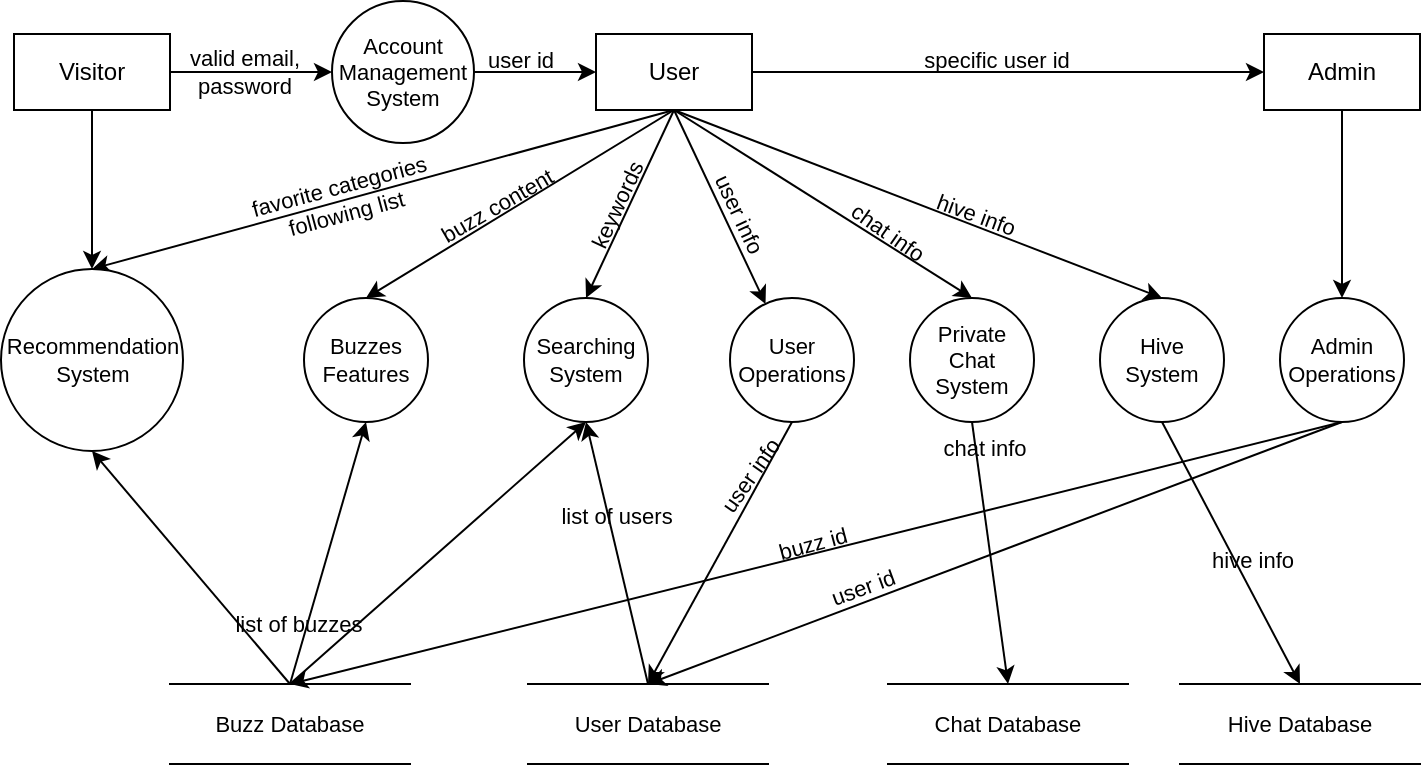 <mxfile version="20.8.23" type="github"><diagram name="Page-1" id="-Ph6xiF0ZbrE1bd3oqNA"><mxGraphModel dx="970" dy="507" grid="0" gridSize="10" guides="1" tooltips="1" connect="1" arrows="1" fold="1" page="1" pageScale="1" pageWidth="827" pageHeight="1169" math="0" shadow="0"><root><mxCell id="0"/><mxCell id="1" parent="0"/><mxCell id="ctB9-53p0NZDd5CP9d01-107" style="edgeStyle=orthogonalEdgeStyle;rounded=0;orthogonalLoop=1;jettySize=auto;html=1;exitX=1;exitY=0.5;exitDx=0;exitDy=0;entryX=0;entryY=0.5;entryDx=0;entryDy=0;fontSize=11;" edge="1" parent="1" source="ctB9-53p0NZDd5CP9d01-109" target="ctB9-53p0NZDd5CP9d01-118"><mxGeometry relative="1" as="geometry"/></mxCell><mxCell id="ctB9-53p0NZDd5CP9d01-141" style="edgeStyle=none;rounded=0;orthogonalLoop=1;jettySize=auto;html=1;exitX=0.5;exitY=1;exitDx=0;exitDy=0;fontSize=11;entryX=0.5;entryY=0;entryDx=0;entryDy=0;" edge="1" parent="1" source="ctB9-53p0NZDd5CP9d01-109" target="ctB9-53p0NZDd5CP9d01-139"><mxGeometry relative="1" as="geometry"><mxPoint x="191" y="199.857" as="targetPoint"/></mxGeometry></mxCell><mxCell id="ctB9-53p0NZDd5CP9d01-109" value="Visitor" style="rounded=0;whiteSpace=wrap;html=1;" vertex="1" parent="1"><mxGeometry x="48" y="120" width="78" height="38" as="geometry"/></mxCell><mxCell id="ctB9-53p0NZDd5CP9d01-132" style="edgeStyle=orthogonalEdgeStyle;rounded=0;orthogonalLoop=1;jettySize=auto;html=1;exitX=1;exitY=0.5;exitDx=0;exitDy=0;entryX=0;entryY=0.5;entryDx=0;entryDy=0;fontSize=11;" edge="1" parent="1" source="ctB9-53p0NZDd5CP9d01-116" target="ctB9-53p0NZDd5CP9d01-122"><mxGeometry relative="1" as="geometry"/></mxCell><mxCell id="ctB9-53p0NZDd5CP9d01-137" value="" style="edgeStyle=none;rounded=0;orthogonalLoop=1;jettySize=auto;html=1;fontSize=11;exitX=0.5;exitY=1;exitDx=0;exitDy=0;" edge="1" parent="1" source="ctB9-53p0NZDd5CP9d01-116" target="ctB9-53p0NZDd5CP9d01-135"><mxGeometry relative="1" as="geometry"/></mxCell><mxCell id="ctB9-53p0NZDd5CP9d01-140" style="edgeStyle=none;rounded=0;orthogonalLoop=1;jettySize=auto;html=1;exitX=0.5;exitY=1;exitDx=0;exitDy=0;entryX=0.5;entryY=0;entryDx=0;entryDy=0;fontSize=11;" edge="1" parent="1" source="ctB9-53p0NZDd5CP9d01-116" target="ctB9-53p0NZDd5CP9d01-139"><mxGeometry relative="1" as="geometry"/></mxCell><mxCell id="ctB9-53p0NZDd5CP9d01-143" style="edgeStyle=none;rounded=0;orthogonalLoop=1;jettySize=auto;html=1;exitX=0.5;exitY=1;exitDx=0;exitDy=0;entryX=0.5;entryY=0;entryDx=0;entryDy=0;fontSize=11;" edge="1" parent="1" source="ctB9-53p0NZDd5CP9d01-116" target="ctB9-53p0NZDd5CP9d01-142"><mxGeometry relative="1" as="geometry"/></mxCell><mxCell id="ctB9-53p0NZDd5CP9d01-150" style="edgeStyle=none;rounded=0;orthogonalLoop=1;jettySize=auto;html=1;exitX=0.5;exitY=1;exitDx=0;exitDy=0;entryX=0.5;entryY=0;entryDx=0;entryDy=0;fontSize=11;" edge="1" parent="1" source="ctB9-53p0NZDd5CP9d01-116" target="ctB9-53p0NZDd5CP9d01-149"><mxGeometry relative="1" as="geometry"/></mxCell><mxCell id="ctB9-53p0NZDd5CP9d01-155" style="edgeStyle=none;rounded=0;orthogonalLoop=1;jettySize=auto;html=1;exitX=0.5;exitY=1;exitDx=0;exitDy=0;entryX=0.5;entryY=0;entryDx=0;entryDy=0;fontSize=11;" edge="1" parent="1" source="ctB9-53p0NZDd5CP9d01-116" target="ctB9-53p0NZDd5CP9d01-154"><mxGeometry relative="1" as="geometry"/></mxCell><mxCell id="ctB9-53p0NZDd5CP9d01-159" style="edgeStyle=none;rounded=0;orthogonalLoop=1;jettySize=auto;html=1;exitX=0.5;exitY=1;exitDx=0;exitDy=0;entryX=0.5;entryY=0;entryDx=0;entryDy=0;fontSize=11;" edge="1" parent="1" source="ctB9-53p0NZDd5CP9d01-116" target="ctB9-53p0NZDd5CP9d01-158"><mxGeometry relative="1" as="geometry"/></mxCell><mxCell id="ctB9-53p0NZDd5CP9d01-116" value="User" style="rounded=0;whiteSpace=wrap;html=1;" vertex="1" parent="1"><mxGeometry x="339" y="120" width="78" height="38" as="geometry"/></mxCell><mxCell id="ctB9-53p0NZDd5CP9d01-117" value="" style="edgeStyle=orthogonalEdgeStyle;rounded=0;orthogonalLoop=1;jettySize=auto;html=1;fontSize=11;" edge="1" parent="1" source="ctB9-53p0NZDd5CP9d01-118" target="ctB9-53p0NZDd5CP9d01-116"><mxGeometry relative="1" as="geometry"/></mxCell><mxCell id="ctB9-53p0NZDd5CP9d01-118" value="Account &lt;br&gt;Management&lt;br&gt;System" style="ellipse;whiteSpace=wrap;html=1;aspect=fixed;fontSize=11;" vertex="1" parent="1"><mxGeometry x="207" y="103.5" width="71" height="71" as="geometry"/></mxCell><mxCell id="ctB9-53p0NZDd5CP9d01-119" value="valid email,&lt;br&gt;password" style="text;html=1;align=center;verticalAlign=middle;resizable=0;points=[];autosize=1;strokeColor=none;fillColor=none;fontSize=11;" vertex="1" parent="1"><mxGeometry x="126" y="120" width="73" height="38" as="geometry"/></mxCell><mxCell id="ctB9-53p0NZDd5CP9d01-136" style="edgeStyle=none;rounded=0;orthogonalLoop=1;jettySize=auto;html=1;exitX=0.5;exitY=1;exitDx=0;exitDy=0;entryX=0.5;entryY=0;entryDx=0;entryDy=0;fontSize=11;" edge="1" parent="1" source="ctB9-53p0NZDd5CP9d01-122" target="ctB9-53p0NZDd5CP9d01-134"><mxGeometry relative="1" as="geometry"/></mxCell><mxCell id="ctB9-53p0NZDd5CP9d01-122" value="Admin" style="rounded=0;whiteSpace=wrap;html=1;" vertex="1" parent="1"><mxGeometry x="673" y="120" width="78" height="38" as="geometry"/></mxCell><mxCell id="ctB9-53p0NZDd5CP9d01-124" value="user id" style="text;html=1;align=center;verticalAlign=middle;resizable=0;points=[];autosize=1;strokeColor=none;fillColor=none;fontSize=11;" vertex="1" parent="1"><mxGeometry x="275" y="120" width="51" height="25" as="geometry"/></mxCell><mxCell id="ctB9-53p0NZDd5CP9d01-133" value="specific user id" style="text;html=1;align=center;verticalAlign=middle;resizable=0;points=[];autosize=1;strokeColor=none;fillColor=none;fontSize=11;" vertex="1" parent="1"><mxGeometry x="493" y="120" width="91" height="25" as="geometry"/></mxCell><mxCell id="ctB9-53p0NZDd5CP9d01-152" style="edgeStyle=none;rounded=0;orthogonalLoop=1;jettySize=auto;html=1;exitX=0.5;exitY=1;exitDx=0;exitDy=0;entryX=0.5;entryY=0;entryDx=0;entryDy=0;fontSize=11;" edge="1" parent="1" source="ctB9-53p0NZDd5CP9d01-134" target="ctB9-53p0NZDd5CP9d01-145"><mxGeometry relative="1" as="geometry"/></mxCell><mxCell id="ctB9-53p0NZDd5CP9d01-153" style="edgeStyle=none;rounded=0;orthogonalLoop=1;jettySize=auto;html=1;exitX=0.5;exitY=1;exitDx=0;exitDy=0;entryX=0.5;entryY=0;entryDx=0;entryDy=0;fontSize=11;" edge="1" parent="1" source="ctB9-53p0NZDd5CP9d01-134" target="ctB9-53p0NZDd5CP9d01-144"><mxGeometry relative="1" as="geometry"/></mxCell><mxCell id="ctB9-53p0NZDd5CP9d01-134" value="Admin Operations" style="ellipse;whiteSpace=wrap;html=1;aspect=fixed;fontSize=11;" vertex="1" parent="1"><mxGeometry x="681" y="252" width="62" height="62" as="geometry"/></mxCell><mxCell id="ctB9-53p0NZDd5CP9d01-175" style="edgeStyle=none;rounded=0;orthogonalLoop=1;jettySize=auto;html=1;exitX=0.5;exitY=1;exitDx=0;exitDy=0;entryX=0.5;entryY=0;entryDx=0;entryDy=0;fontSize=11;" edge="1" parent="1" source="ctB9-53p0NZDd5CP9d01-135" target="ctB9-53p0NZDd5CP9d01-144"><mxGeometry relative="1" as="geometry"/></mxCell><mxCell id="ctB9-53p0NZDd5CP9d01-135" value="User Operations" style="ellipse;whiteSpace=wrap;html=1;aspect=fixed;fontSize=11;" vertex="1" parent="1"><mxGeometry x="406" y="252" width="62" height="62" as="geometry"/></mxCell><mxCell id="ctB9-53p0NZDd5CP9d01-139" value="Recommendation&lt;br&gt;System" style="ellipse;whiteSpace=wrap;html=1;aspect=fixed;fontSize=11;" vertex="1" parent="1"><mxGeometry x="41.5" y="237.5" width="91" height="91" as="geometry"/></mxCell><mxCell id="ctB9-53p0NZDd5CP9d01-142" value="Searching System" style="ellipse;whiteSpace=wrap;html=1;aspect=fixed;fontSize=11;" vertex="1" parent="1"><mxGeometry x="303" y="252" width="62" height="62" as="geometry"/></mxCell><mxCell id="ctB9-53p0NZDd5CP9d01-172" style="edgeStyle=none;rounded=0;orthogonalLoop=1;jettySize=auto;html=1;exitX=0.5;exitY=0;exitDx=0;exitDy=0;entryX=0.5;entryY=1;entryDx=0;entryDy=0;fontSize=11;" edge="1" parent="1" source="ctB9-53p0NZDd5CP9d01-144" target="ctB9-53p0NZDd5CP9d01-142"><mxGeometry relative="1" as="geometry"/></mxCell><mxCell id="ctB9-53p0NZDd5CP9d01-144" value="&lt;span style=&quot;font-size: 11px;&quot;&gt;User Database&lt;/span&gt;" style="shape=partialRectangle;whiteSpace=wrap;html=1;left=0;right=0;fillColor=none;rounded=0;strokeColor=default;fontFamily=Helvetica;fontSize=12;fontColor=default;" vertex="1" parent="1"><mxGeometry x="305" y="445" width="120" height="40" as="geometry"/></mxCell><mxCell id="ctB9-53p0NZDd5CP9d01-147" style="edgeStyle=none;rounded=0;orthogonalLoop=1;jettySize=auto;html=1;exitX=0.5;exitY=0;exitDx=0;exitDy=0;entryX=0.5;entryY=1;entryDx=0;entryDy=0;fontSize=11;" edge="1" parent="1" source="ctB9-53p0NZDd5CP9d01-145" target="ctB9-53p0NZDd5CP9d01-139"><mxGeometry relative="1" as="geometry"/></mxCell><mxCell id="ctB9-53p0NZDd5CP9d01-148" style="edgeStyle=none;rounded=0;orthogonalLoop=1;jettySize=auto;html=1;exitX=0.5;exitY=0;exitDx=0;exitDy=0;entryX=0.5;entryY=1;entryDx=0;entryDy=0;fontSize=11;" edge="1" parent="1" source="ctB9-53p0NZDd5CP9d01-145" target="ctB9-53p0NZDd5CP9d01-149"><mxGeometry relative="1" as="geometry"/></mxCell><mxCell id="ctB9-53p0NZDd5CP9d01-151" style="edgeStyle=none;rounded=0;orthogonalLoop=1;jettySize=auto;html=1;exitX=0.5;exitY=0;exitDx=0;exitDy=0;entryX=0.5;entryY=1;entryDx=0;entryDy=0;fontSize=11;" edge="1" parent="1" source="ctB9-53p0NZDd5CP9d01-145" target="ctB9-53p0NZDd5CP9d01-142"><mxGeometry relative="1" as="geometry"/></mxCell><mxCell id="ctB9-53p0NZDd5CP9d01-145" value="&lt;span style=&quot;font-size: 11px;&quot;&gt;Buzz Database&lt;/span&gt;" style="shape=partialRectangle;whiteSpace=wrap;html=1;left=0;right=0;fillColor=none;rounded=0;strokeColor=default;fontFamily=Helvetica;fontSize=12;fontColor=default;" vertex="1" parent="1"><mxGeometry x="126" y="445" width="120" height="40" as="geometry"/></mxCell><mxCell id="ctB9-53p0NZDd5CP9d01-146" value="&lt;span style=&quot;font-size: 11px;&quot;&gt;Chat Database&lt;/span&gt;" style="shape=partialRectangle;whiteSpace=wrap;html=1;left=0;right=0;fillColor=none;rounded=0;strokeColor=default;fontFamily=Helvetica;fontSize=12;fontColor=default;" vertex="1" parent="1"><mxGeometry x="485" y="445" width="120" height="40" as="geometry"/></mxCell><mxCell id="ctB9-53p0NZDd5CP9d01-149" value="Buzzes Features" style="ellipse;whiteSpace=wrap;html=1;aspect=fixed;fontSize=11;" vertex="1" parent="1"><mxGeometry x="193" y="252" width="62" height="62" as="geometry"/></mxCell><mxCell id="ctB9-53p0NZDd5CP9d01-156" style="edgeStyle=none;rounded=0;orthogonalLoop=1;jettySize=auto;html=1;exitX=0.5;exitY=1;exitDx=0;exitDy=0;entryX=0.5;entryY=0;entryDx=0;entryDy=0;fontSize=11;" edge="1" parent="1" source="ctB9-53p0NZDd5CP9d01-154" target="ctB9-53p0NZDd5CP9d01-146"><mxGeometry relative="1" as="geometry"/></mxCell><mxCell id="ctB9-53p0NZDd5CP9d01-154" value="Private Chat System" style="ellipse;whiteSpace=wrap;html=1;aspect=fixed;fontSize=11;" vertex="1" parent="1"><mxGeometry x="496" y="252" width="62" height="62" as="geometry"/></mxCell><mxCell id="ctB9-53p0NZDd5CP9d01-157" value="&lt;span style=&quot;font-size: 11px;&quot;&gt;Hive Database&lt;/span&gt;" style="shape=partialRectangle;whiteSpace=wrap;html=1;left=0;right=0;fillColor=none;rounded=0;strokeColor=default;fontFamily=Helvetica;fontSize=12;fontColor=default;" vertex="1" parent="1"><mxGeometry x="631" y="445" width="120" height="40" as="geometry"/></mxCell><mxCell id="ctB9-53p0NZDd5CP9d01-160" style="edgeStyle=none;rounded=0;orthogonalLoop=1;jettySize=auto;html=1;exitX=0.5;exitY=1;exitDx=0;exitDy=0;entryX=0.5;entryY=0;entryDx=0;entryDy=0;fontSize=11;" edge="1" parent="1" source="ctB9-53p0NZDd5CP9d01-158" target="ctB9-53p0NZDd5CP9d01-157"><mxGeometry relative="1" as="geometry"/></mxCell><mxCell id="ctB9-53p0NZDd5CP9d01-158" value="Hive System" style="ellipse;whiteSpace=wrap;html=1;aspect=fixed;fontSize=11;" vertex="1" parent="1"><mxGeometry x="591" y="252" width="62" height="62" as="geometry"/></mxCell><mxCell id="ctB9-53p0NZDd5CP9d01-161" value="favorite categories&lt;br&gt;following list" style="text;html=1;align=center;verticalAlign=middle;resizable=0;points=[];autosize=1;strokeColor=none;fillColor=none;fontSize=11;rotation=-15;" vertex="1" parent="1"><mxGeometry x="158" y="184" width="108" height="38" as="geometry"/></mxCell><mxCell id="ctB9-53p0NZDd5CP9d01-163" value="buzz content" style="text;html=1;align=center;verticalAlign=middle;resizable=0;points=[];autosize=1;strokeColor=none;fillColor=none;fontSize=11;rotation=-30;" vertex="1" parent="1"><mxGeometry x="249.0" y="193.0" width="80" height="25" as="geometry"/></mxCell><mxCell id="ctB9-53p0NZDd5CP9d01-164" value="keywords" style="text;html=1;align=center;verticalAlign=middle;resizable=0;points=[];autosize=1;strokeColor=none;fillColor=none;fontSize=11;rotation=-65;" vertex="1" parent="1"><mxGeometry x="317" y="193" width="64" height="25" as="geometry"/></mxCell><mxCell id="ctB9-53p0NZDd5CP9d01-166" value="user info" style="text;html=1;align=center;verticalAlign=middle;resizable=0;points=[];autosize=1;strokeColor=none;fillColor=none;fontSize=11;rotation=65;" vertex="1" parent="1"><mxGeometry x="381" y="197" width="60" height="25" as="geometry"/></mxCell><mxCell id="ctB9-53p0NZDd5CP9d01-167" value="chat info" style="text;html=1;align=center;verticalAlign=middle;resizable=0;points=[];autosize=1;strokeColor=none;fillColor=none;fontSize=11;rotation=35;" vertex="1" parent="1"><mxGeometry x="455" y="206" width="60" height="25" as="geometry"/></mxCell><mxCell id="ctB9-53p0NZDd5CP9d01-168" value="hive info" style="text;html=1;align=center;verticalAlign=middle;resizable=0;points=[];autosize=1;strokeColor=none;fillColor=none;fontSize=11;rotation=20;" vertex="1" parent="1"><mxGeometry x="499" y="197" width="59" height="25" as="geometry"/></mxCell><mxCell id="ctB9-53p0NZDd5CP9d01-170" value="list of buzzes" style="text;html=1;align=center;verticalAlign=middle;resizable=0;points=[];autosize=1;strokeColor=none;fillColor=none;fontSize=11;" vertex="1" parent="1"><mxGeometry x="149" y="402" width="82" height="25" as="geometry"/></mxCell><mxCell id="ctB9-53p0NZDd5CP9d01-173" value="list of users" style="text;html=1;align=center;verticalAlign=middle;resizable=0;points=[];autosize=1;strokeColor=none;fillColor=none;fontSize=11;" vertex="1" parent="1"><mxGeometry x="312" y="348" width="74" height="25" as="geometry"/></mxCell><mxCell id="ctB9-53p0NZDd5CP9d01-174" value="buzz id" style="text;html=1;align=center;verticalAlign=middle;resizable=0;points=[];autosize=1;strokeColor=none;fillColor=none;fontSize=11;rotation=-15;" vertex="1" parent="1"><mxGeometry x="420" y="362" width="53" height="25" as="geometry"/></mxCell><mxCell id="ctB9-53p0NZDd5CP9d01-176" value="user info" style="text;html=1;align=center;verticalAlign=middle;resizable=0;points=[];autosize=1;strokeColor=none;fillColor=none;fontSize=11;rotation=-55;" vertex="1" parent="1"><mxGeometry x="386" y="328.5" width="60" height="25" as="geometry"/></mxCell><mxCell id="ctB9-53p0NZDd5CP9d01-177" value="chat info" style="text;html=1;align=center;verticalAlign=middle;resizable=0;points=[];autosize=1;strokeColor=none;fillColor=none;fontSize=11;" vertex="1" parent="1"><mxGeometry x="503" y="314" width="60" height="25" as="geometry"/></mxCell><mxCell id="ctB9-53p0NZDd5CP9d01-178" value="user id" style="text;html=1;align=center;verticalAlign=middle;resizable=0;points=[];autosize=1;strokeColor=none;fillColor=none;fontSize=11;rotation=-20;" vertex="1" parent="1"><mxGeometry x="446" y="384" width="51" height="25" as="geometry"/></mxCell><mxCell id="ctB9-53p0NZDd5CP9d01-180" value="hive info" style="text;html=1;align=center;verticalAlign=middle;resizable=0;points=[];autosize=1;strokeColor=none;fillColor=none;fontSize=11;" vertex="1" parent="1"><mxGeometry x="637" y="370" width="59" height="25" as="geometry"/></mxCell></root></mxGraphModel></diagram></mxfile>